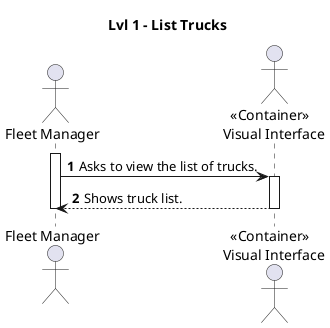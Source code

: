 @startuml

title Lvl 1 - List Trucks

autonumber

actor "Fleet Manager" as FM
actor "<< Container >> \n Visual Interface" as SYS

activate FM
FM -> SYS : Asks to view the list of trucks.
activate SYS
SYS --> FM : Shows truck list.
deactivate SYS

deactivate FM

@enduml
